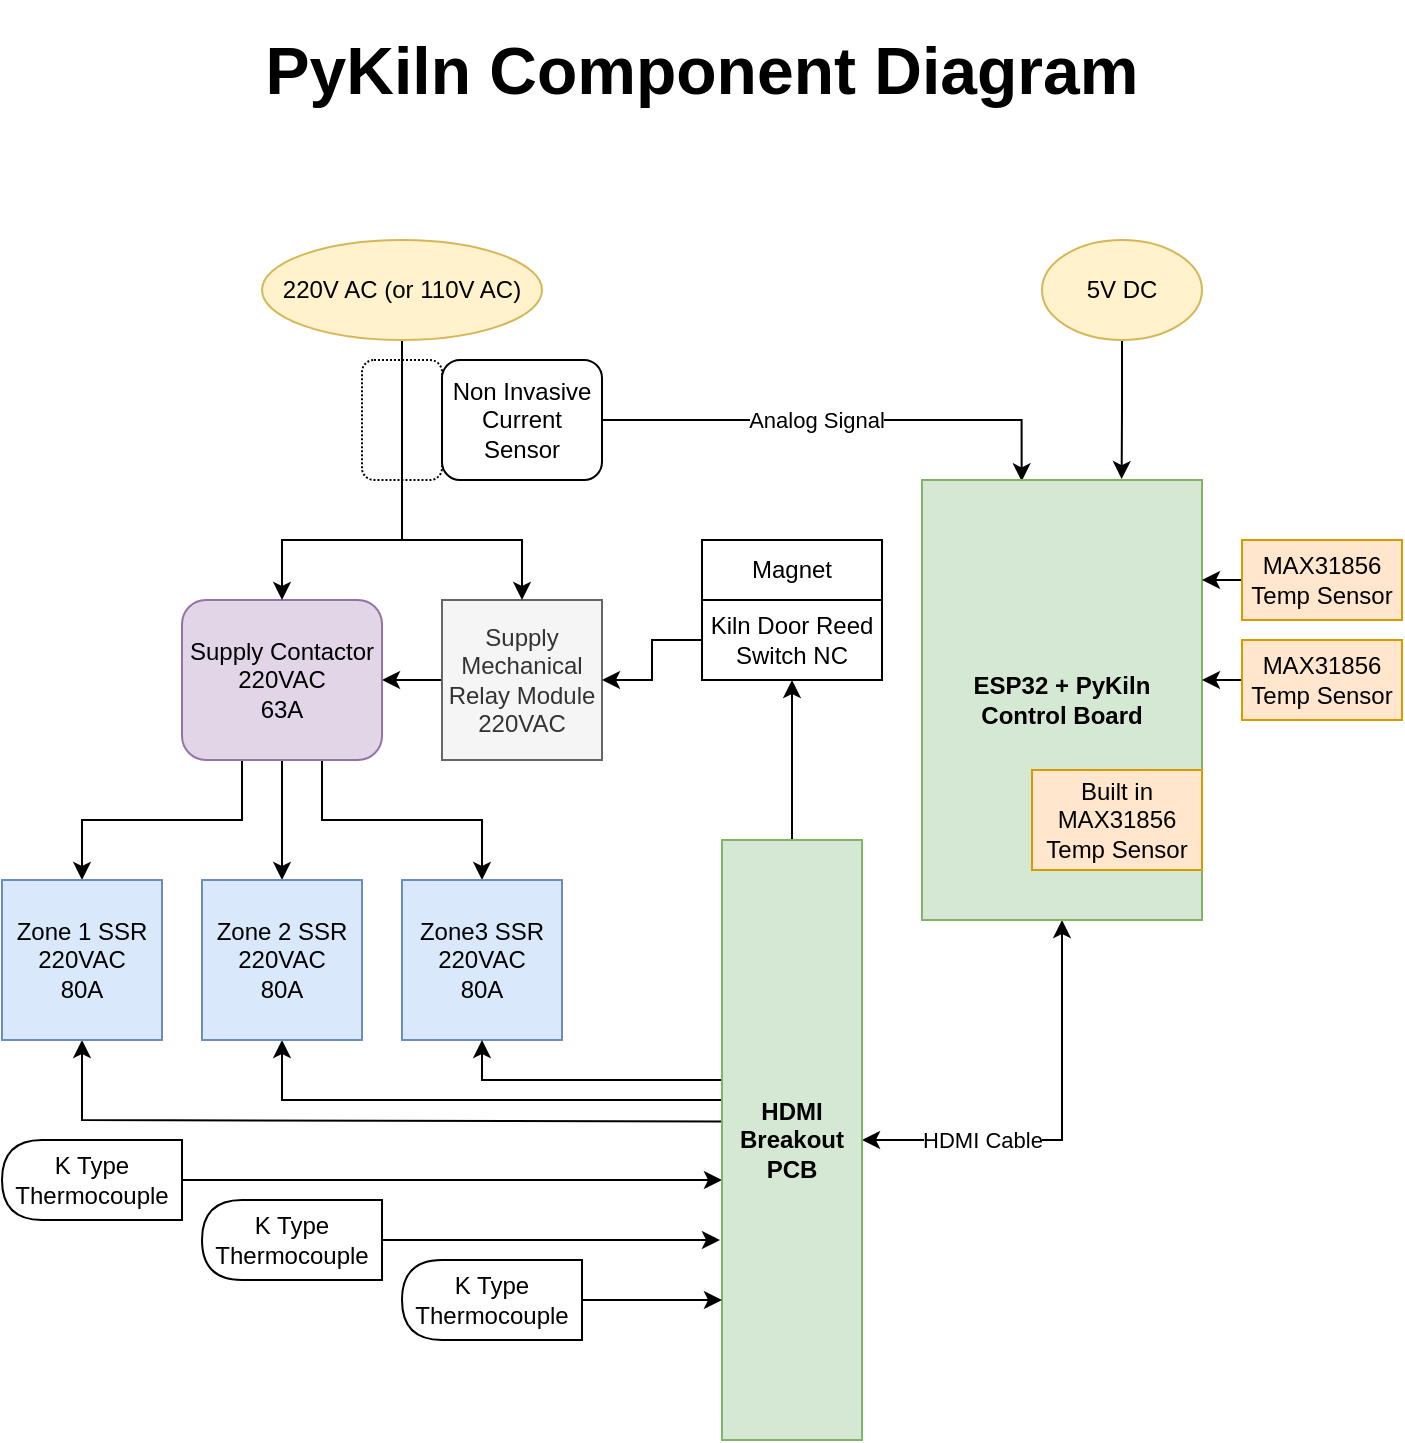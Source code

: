 <mxfile version="13.0.1" type="device"><diagram id="pFZexfNb_v3auxP08GDy" name="Page-1"><mxGraphModel dx="1026" dy="594" grid="1" gridSize="10" guides="1" tooltips="1" connect="1" arrows="1" fold="1" page="1" pageScale="1" pageWidth="1100" pageHeight="850" math="0" shadow="0"><root><mxCell id="0"/><mxCell id="1" parent="0"/><mxCell id="uze_jCAsuWV7EFDHm4by-48" style="edgeStyle=orthogonalEdgeStyle;rounded=0;orthogonalLoop=1;jettySize=auto;html=1;exitX=0.011;exitY=0.597;exitDx=0;exitDy=0;entryX=0.5;entryY=1;entryDx=0;entryDy=0;exitPerimeter=0;" parent="1" source="EKSk_pymvVEDhyjPsDEZ-2" target="uze_jCAsuWV7EFDHm4by-8" edge="1"><mxGeometry relative="1" as="geometry"><Array as="points"><mxPoint x="581" y="590"/><mxPoint x="360" y="590"/></Array></mxGeometry></mxCell><mxCell id="uze_jCAsuWV7EFDHm4by-49" style="edgeStyle=orthogonalEdgeStyle;rounded=0;orthogonalLoop=1;jettySize=auto;html=1;exitX=0;exitY=0.469;exitDx=0;exitDy=0;entryX=0.5;entryY=1;entryDx=0;entryDy=0;exitPerimeter=0;" parent="1" source="EKSk_pymvVEDhyjPsDEZ-2" target="uze_jCAsuWV7EFDHm4by-9" edge="1"><mxGeometry relative="1" as="geometry"><Array as="points"><mxPoint x="579" y="601"/><mxPoint x="260" y="600"/></Array></mxGeometry></mxCell><mxCell id="RCD9DdWiL2nDK-rL-O20-25" style="edgeStyle=orthogonalEdgeStyle;rounded=0;orthogonalLoop=1;jettySize=auto;html=1;exitX=1;exitY=0.5;exitDx=0;exitDy=0;entryX=0.356;entryY=0.003;entryDx=0;entryDy=0;entryPerimeter=0;" parent="1" source="RCD9DdWiL2nDK-rL-O20-22" target="uze_jCAsuWV7EFDHm4by-1" edge="1"><mxGeometry relative="1" as="geometry"><mxPoint x="600" y="280" as="targetPoint"/><Array as="points"><mxPoint x="730" y="250"/></Array></mxGeometry></mxCell><mxCell id="EKSk_pymvVEDhyjPsDEZ-1" value="Analog Signal" style="edgeLabel;html=1;align=center;verticalAlign=middle;resizable=0;points=[];" vertex="1" connectable="0" parent="RCD9DdWiL2nDK-rL-O20-25"><mxGeometry x="0.033" y="-2" relative="1" as="geometry"><mxPoint x="-17" y="-2" as="offset"/></mxGeometry></mxCell><mxCell id="EKSk_pymvVEDhyjPsDEZ-7" style="edgeStyle=orthogonalEdgeStyle;rounded=0;orthogonalLoop=1;jettySize=auto;html=1;exitX=0.5;exitY=1;exitDx=0;exitDy=0;entryX=1;entryY=0.5;entryDx=0;entryDy=0;startArrow=classic;startFill=1;" edge="1" parent="1" source="uze_jCAsuWV7EFDHm4by-1" target="EKSk_pymvVEDhyjPsDEZ-2"><mxGeometry relative="1" as="geometry"/></mxCell><mxCell id="EKSk_pymvVEDhyjPsDEZ-8" value="HDMI Cable" style="edgeLabel;html=1;align=center;verticalAlign=middle;resizable=0;points=[];" vertex="1" connectable="0" parent="EKSk_pymvVEDhyjPsDEZ-7"><mxGeometry x="-0.304" y="-35" relative="1" as="geometry"><mxPoint x="-5.0" y="37.14" as="offset"/></mxGeometry></mxCell><mxCell id="uze_jCAsuWV7EFDHm4by-1" value="ESP32 + PyKiln &lt;br&gt;Control Board" style="rounded=0;whiteSpace=wrap;html=1;fillColor=#d5e8d4;strokeColor=#82b366;fontStyle=1" parent="1" vertex="1"><mxGeometry x="680" y="280" width="140" height="220" as="geometry"/></mxCell><mxCell id="uze_jCAsuWV7EFDHm4by-46" style="edgeStyle=orthogonalEdgeStyle;rounded=0;orthogonalLoop=1;jettySize=auto;html=1;exitX=0;exitY=0.5;exitDx=0;exitDy=0;entryX=1;entryY=0.5;entryDx=0;entryDy=0;" parent="1" source="uze_jCAsuWV7EFDHm4by-2" target="uze_jCAsuWV7EFDHm4by-6" edge="1"><mxGeometry relative="1" as="geometry"/></mxCell><mxCell id="uze_jCAsuWV7EFDHm4by-2" value="Supply Mechanical Relay Module&lt;br&gt;220VAC" style="whiteSpace=wrap;html=1;aspect=fixed;rounded=0;fillColor=#f5f5f5;strokeColor=#666666;fontColor=#333333;" parent="1" vertex="1"><mxGeometry x="440" y="340" width="80" height="80" as="geometry"/></mxCell><mxCell id="uze_jCAsuWV7EFDHm4by-41" style="edgeStyle=orthogonalEdgeStyle;rounded=0;orthogonalLoop=1;jettySize=auto;html=1;exitX=0.25;exitY=1;exitDx=0;exitDy=0;entryX=0.5;entryY=0;entryDx=0;entryDy=0;" parent="1" source="uze_jCAsuWV7EFDHm4by-6" target="uze_jCAsuWV7EFDHm4by-9" edge="1"><mxGeometry relative="1" as="geometry"><Array as="points"><mxPoint x="340" y="420"/><mxPoint x="340" y="450"/><mxPoint x="260" y="450"/></Array></mxGeometry></mxCell><mxCell id="uze_jCAsuWV7EFDHm4by-42" style="edgeStyle=orthogonalEdgeStyle;rounded=0;orthogonalLoop=1;jettySize=auto;html=1;exitX=0.5;exitY=1;exitDx=0;exitDy=0;entryX=0.5;entryY=0;entryDx=0;entryDy=0;" parent="1" source="uze_jCAsuWV7EFDHm4by-6" target="uze_jCAsuWV7EFDHm4by-8" edge="1"><mxGeometry relative="1" as="geometry"/></mxCell><mxCell id="uze_jCAsuWV7EFDHm4by-43" style="edgeStyle=orthogonalEdgeStyle;rounded=0;orthogonalLoop=1;jettySize=auto;html=1;exitX=0.75;exitY=1;exitDx=0;exitDy=0;entryX=0.5;entryY=0;entryDx=0;entryDy=0;" parent="1" source="uze_jCAsuWV7EFDHm4by-6" target="uze_jCAsuWV7EFDHm4by-7" edge="1"><mxGeometry relative="1" as="geometry"><Array as="points"><mxPoint x="380" y="420"/><mxPoint x="380" y="450"/><mxPoint x="460" y="450"/></Array></mxGeometry></mxCell><mxCell id="uze_jCAsuWV7EFDHm4by-6" value="Supply Contactor&lt;br&gt;220VAC&lt;br&gt;63A" style="rounded=1;whiteSpace=wrap;html=1;fontFamily=Helvetica;fontSize=12;fontColor=#000000;align=center;strokeColor=#9673a6;fillColor=#e1d5e7;" parent="1" vertex="1"><mxGeometry x="310" y="340" width="100" height="80" as="geometry"/></mxCell><mxCell id="uze_jCAsuWV7EFDHm4by-7" value="Zone3 SSR&lt;br&gt;220VAC&lt;br&gt;80A " style="whiteSpace=wrap;html=1;aspect=fixed;fillColor=#dae8fc;strokeColor=#6c8ebf;" parent="1" vertex="1"><mxGeometry x="420" y="480" width="80" height="80" as="geometry"/></mxCell><mxCell id="uze_jCAsuWV7EFDHm4by-8" value="Zone 2 SSR&lt;br&gt;220VAC&lt;br&gt;80A " style="whiteSpace=wrap;html=1;aspect=fixed;fillColor=#dae8fc;strokeColor=#6c8ebf;" parent="1" vertex="1"><mxGeometry x="320" y="480" width="80" height="80" as="geometry"/></mxCell><mxCell id="uze_jCAsuWV7EFDHm4by-9" value="Zone 1 SSR&lt;br&gt;220VAC&lt;br&gt;80A" style="whiteSpace=wrap;html=1;aspect=fixed;fillColor=#dae8fc;strokeColor=#6c8ebf;" parent="1" vertex="1"><mxGeometry x="220" y="480" width="80" height="80" as="geometry"/></mxCell><mxCell id="uze_jCAsuWV7EFDHm4by-44" style="edgeStyle=orthogonalEdgeStyle;rounded=0;orthogonalLoop=1;jettySize=auto;html=1;exitX=0.5;exitY=1;exitDx=0;exitDy=0;entryX=0.5;entryY=0;entryDx=0;entryDy=0;" parent="1" source="uze_jCAsuWV7EFDHm4by-15" target="uze_jCAsuWV7EFDHm4by-2" edge="1"><mxGeometry relative="1" as="geometry"><Array as="points"><mxPoint x="420" y="310"/><mxPoint x="480" y="310"/></Array></mxGeometry></mxCell><mxCell id="uze_jCAsuWV7EFDHm4by-45" style="edgeStyle=orthogonalEdgeStyle;rounded=0;orthogonalLoop=1;jettySize=auto;html=1;exitX=0.5;exitY=1;exitDx=0;exitDy=0;" parent="1" source="uze_jCAsuWV7EFDHm4by-15" target="uze_jCAsuWV7EFDHm4by-6" edge="1"><mxGeometry relative="1" as="geometry"><Array as="points"><mxPoint x="420" y="310"/><mxPoint x="360" y="310"/></Array></mxGeometry></mxCell><mxCell id="uze_jCAsuWV7EFDHm4by-15" value="220V AC (or 110V AC)" style="ellipse;whiteSpace=wrap;html=1;fontFamily=Helvetica;fontSize=12;align=center;strokeColor=#d6b656;fillColor=#fff2cc;" parent="1" vertex="1"><mxGeometry x="350" y="160" width="140" height="50" as="geometry"/></mxCell><mxCell id="RCD9DdWiL2nDK-rL-O20-4" value="Built in MAX31856 Temp Sensor" style="rounded=0;whiteSpace=wrap;html=1;fillColor=#ffe6cc;strokeColor=#d79b00;" parent="1" vertex="1"><mxGeometry x="735" y="425" width="85" height="50" as="geometry"/></mxCell><mxCell id="RCD9DdWiL2nDK-rL-O20-19" style="edgeStyle=orthogonalEdgeStyle;rounded=0;orthogonalLoop=1;jettySize=auto;html=1;exitX=0;exitY=0.5;exitDx=0;exitDy=0;" parent="1" source="RCD9DdWiL2nDK-rL-O20-5" edge="1"><mxGeometry relative="1" as="geometry"><mxPoint x="820" y="380" as="targetPoint"/></mxGeometry></mxCell><mxCell id="RCD9DdWiL2nDK-rL-O20-5" value="MAX31856 Temp Sensor" style="rounded=0;whiteSpace=wrap;html=1;fillColor=#ffe6cc;strokeColor=#d79b00;" parent="1" vertex="1"><mxGeometry x="840" y="360" width="80" height="40" as="geometry"/></mxCell><mxCell id="RCD9DdWiL2nDK-rL-O20-20" style="edgeStyle=orthogonalEdgeStyle;rounded=0;orthogonalLoop=1;jettySize=auto;html=1;exitX=0;exitY=0.5;exitDx=0;exitDy=0;" parent="1" source="RCD9DdWiL2nDK-rL-O20-6" edge="1"><mxGeometry relative="1" as="geometry"><mxPoint x="820" y="330" as="targetPoint"/><Array as="points"><mxPoint x="820" y="330"/></Array></mxGeometry></mxCell><mxCell id="RCD9DdWiL2nDK-rL-O20-6" value="MAX31856 Temp Sensor" style="rounded=0;whiteSpace=wrap;html=1;fillColor=#ffe6cc;strokeColor=#d79b00;" parent="1" vertex="1"><mxGeometry x="840" y="310" width="80" height="40" as="geometry"/></mxCell><mxCell id="EKSk_pymvVEDhyjPsDEZ-5" style="edgeStyle=orthogonalEdgeStyle;rounded=0;orthogonalLoop=1;jettySize=auto;html=1;exitX=0;exitY=0.5;exitDx=0;exitDy=0;" edge="1" parent="1" source="RCD9DdWiL2nDK-rL-O20-13"><mxGeometry relative="1" as="geometry"><mxPoint x="580" y="630" as="targetPoint"/><Array as="points"><mxPoint x="520" y="630"/><mxPoint x="520" y="630"/></Array></mxGeometry></mxCell><mxCell id="RCD9DdWiL2nDK-rL-O20-13" value="K Type Thermocouple" style="shape=delay;whiteSpace=wrap;html=1;direction=west;" parent="1" vertex="1"><mxGeometry x="220" y="610" width="90" height="40" as="geometry"/></mxCell><mxCell id="RCD9DdWiL2nDK-rL-O20-22" value="Non Invasive Current Sensor" style="rounded=1;whiteSpace=wrap;html=1;" parent="1" vertex="1"><mxGeometry x="440" y="220" width="80" height="60" as="geometry"/></mxCell><mxCell id="RCD9DdWiL2nDK-rL-O20-24" value="" style="rounded=1;whiteSpace=wrap;html=1;dashed=1;dashPattern=1 1;fillColor=none;" parent="1" vertex="1"><mxGeometry x="400" y="220" width="40" height="60" as="geometry"/></mxCell><mxCell id="RCD9DdWiL2nDK-rL-O20-29" style="edgeStyle=orthogonalEdgeStyle;rounded=0;orthogonalLoop=1;jettySize=auto;html=1;exitX=0.5;exitY=1;exitDx=0;exitDy=0;entryX=0.713;entryY=-0.002;entryDx=0;entryDy=0;entryPerimeter=0;" parent="1" source="RCD9DdWiL2nDK-rL-O20-28" edge="1" target="uze_jCAsuWV7EFDHm4by-1"><mxGeometry relative="1" as="geometry"><mxPoint x="670" y="280" as="targetPoint"/><Array as="points"/></mxGeometry></mxCell><mxCell id="RCD9DdWiL2nDK-rL-O20-28" value="5V DC" style="ellipse;whiteSpace=wrap;html=1;fontFamily=Helvetica;fontSize=12;align=center;strokeColor=#d6b656;fillColor=#fff2cc;" parent="1" vertex="1"><mxGeometry x="740" y="160" width="80" height="50" as="geometry"/></mxCell><mxCell id="RCD9DdWiL2nDK-rL-O20-30" value="PyKiln Component Diagram" style="text;html=1;strokeColor=none;fillColor=none;align=center;verticalAlign=middle;whiteSpace=wrap;rounded=0;fontSize=33;fontStyle=1" parent="1" vertex="1"><mxGeometry x="220" y="40" width="700" height="70" as="geometry"/></mxCell><mxCell id="EKSk_pymvVEDhyjPsDEZ-11" style="edgeStyle=orthogonalEdgeStyle;rounded=0;orthogonalLoop=1;jettySize=auto;html=1;entryX=0.5;entryY=1;entryDx=0;entryDy=0;startArrow=none;startFill=0;" edge="1" parent="1" source="EKSk_pymvVEDhyjPsDEZ-2" target="EKSk_pymvVEDhyjPsDEZ-10"><mxGeometry relative="1" as="geometry"/></mxCell><mxCell id="EKSk_pymvVEDhyjPsDEZ-15" style="edgeStyle=orthogonalEdgeStyle;rounded=0;orthogonalLoop=1;jettySize=auto;html=1;exitX=0;exitY=0.25;exitDx=0;exitDy=0;entryX=0.5;entryY=1;entryDx=0;entryDy=0;startArrow=none;startFill=0;" edge="1" parent="1" source="EKSk_pymvVEDhyjPsDEZ-2" target="uze_jCAsuWV7EFDHm4by-7"><mxGeometry relative="1" as="geometry"><Array as="points"><mxPoint x="580" y="580"/><mxPoint x="460" y="580"/></Array></mxGeometry></mxCell><mxCell id="EKSk_pymvVEDhyjPsDEZ-2" value="HDMI&lt;br&gt;Breakout&lt;br&gt;PCB" style="rounded=0;whiteSpace=wrap;html=1;fillColor=#d5e8d4;strokeColor=#82b366;fontStyle=1" vertex="1" parent="1"><mxGeometry x="580" y="460" width="70" height="300" as="geometry"/></mxCell><mxCell id="EKSk_pymvVEDhyjPsDEZ-6" style="edgeStyle=orthogonalEdgeStyle;rounded=0;orthogonalLoop=1;jettySize=auto;html=1;exitX=0;exitY=0.5;exitDx=0;exitDy=0;" edge="1" parent="1" source="EKSk_pymvVEDhyjPsDEZ-3"><mxGeometry relative="1" as="geometry"><mxPoint x="579" y="660" as="targetPoint"/><Array as="points"><mxPoint x="579" y="660"/></Array></mxGeometry></mxCell><mxCell id="EKSk_pymvVEDhyjPsDEZ-3" value="K Type Thermocouple" style="shape=delay;whiteSpace=wrap;html=1;direction=west;" vertex="1" parent="1"><mxGeometry x="320" y="640" width="90" height="40" as="geometry"/></mxCell><mxCell id="EKSk_pymvVEDhyjPsDEZ-9" style="edgeStyle=orthogonalEdgeStyle;rounded=0;orthogonalLoop=1;jettySize=auto;html=1;exitX=0;exitY=0.5;exitDx=0;exitDy=0;startArrow=none;startFill=0;" edge="1" parent="1" source="EKSk_pymvVEDhyjPsDEZ-4"><mxGeometry relative="1" as="geometry"><mxPoint x="580" y="690" as="targetPoint"/></mxGeometry></mxCell><mxCell id="EKSk_pymvVEDhyjPsDEZ-4" value="K Type Thermocouple" style="shape=delay;whiteSpace=wrap;html=1;direction=west;" vertex="1" parent="1"><mxGeometry x="420" y="670" width="90" height="40" as="geometry"/></mxCell><mxCell id="EKSk_pymvVEDhyjPsDEZ-12" style="edgeStyle=orthogonalEdgeStyle;rounded=0;orthogonalLoop=1;jettySize=auto;html=1;exitX=0;exitY=0.5;exitDx=0;exitDy=0;entryX=1;entryY=0.5;entryDx=0;entryDy=0;startArrow=none;startFill=0;" edge="1" parent="1" source="EKSk_pymvVEDhyjPsDEZ-10" target="uze_jCAsuWV7EFDHm4by-2"><mxGeometry relative="1" as="geometry"/></mxCell><mxCell id="EKSk_pymvVEDhyjPsDEZ-10" value="Kiln Door Reed Switch NC" style="rounded=0;whiteSpace=wrap;html=1;" vertex="1" parent="1"><mxGeometry x="570" y="340" width="90" height="40" as="geometry"/></mxCell><mxCell id="EKSk_pymvVEDhyjPsDEZ-13" value="Magnet" style="rounded=0;whiteSpace=wrap;html=1;" vertex="1" parent="1"><mxGeometry x="570" y="310" width="90" height="30" as="geometry"/></mxCell></root></mxGraphModel></diagram></mxfile>